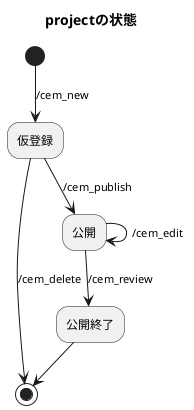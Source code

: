 @startuml
title projectの状態
(*)  --> [/cem_new]"仮登録"
"仮登録" --> [/cem_delete](*)
"公開" --> [/cem_edit]"公開"
"仮登録" --> [/cem_publish]"公開"
"公開" --> [/cem_review]"公開終了"
-->(*)
@enduml
